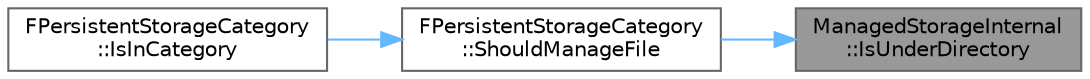 digraph "ManagedStorageInternal::IsUnderDirectory"
{
 // INTERACTIVE_SVG=YES
 // LATEX_PDF_SIZE
  bgcolor="transparent";
  edge [fontname=Helvetica,fontsize=10,labelfontname=Helvetica,labelfontsize=10];
  node [fontname=Helvetica,fontsize=10,shape=box,height=0.2,width=0.4];
  rankdir="RL";
  Node1 [id="Node000001",label="ManagedStorageInternal\l::IsUnderDirectory",height=0.2,width=0.4,color="gray40", fillcolor="grey60", style="filled", fontcolor="black",tooltip=" "];
  Node1 -> Node2 [id="edge1_Node000001_Node000002",dir="back",color="steelblue1",style="solid",tooltip=" "];
  Node2 [id="Node000002",label="FPersistentStorageCategory\l::ShouldManageFile",height=0.2,width=0.4,color="grey40", fillcolor="white", style="filled",URL="$de/d98/structFPersistentStorageCategory.html#ad7caff2b9a655737b5a00e5c43a8d9fe",tooltip=" "];
  Node2 -> Node3 [id="edge2_Node000002_Node000003",dir="back",color="steelblue1",style="solid",tooltip=" "];
  Node3 [id="Node000003",label="FPersistentStorageCategory\l::IsInCategory",height=0.2,width=0.4,color="grey40", fillcolor="white", style="filled",URL="$de/d98/structFPersistentStorageCategory.html#a1157d152281f1c73f31ad2897bee80c7",tooltip=" "];
}
